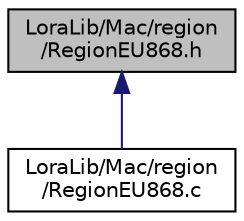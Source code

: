digraph "LoraLib/Mac/region/RegionEU868.h"
{
  edge [fontname="Helvetica",fontsize="10",labelfontname="Helvetica",labelfontsize="10"];
  node [fontname="Helvetica",fontsize="10",shape=record];
  Node26 [label="LoraLib/Mac/region\l/RegionEU868.h",height=0.2,width=0.4,color="black", fillcolor="grey75", style="filled", fontcolor="black"];
  Node26 -> Node27 [dir="back",color="midnightblue",fontsize="10",style="solid",fontname="Helvetica"];
  Node27 [label="LoraLib/Mac/region\l/RegionEU868.c",height=0.2,width=0.4,color="black", fillcolor="white", style="filled",URL="$_region_e_u868_8c.html",tooltip="Region implementation for EU868 "];
}
